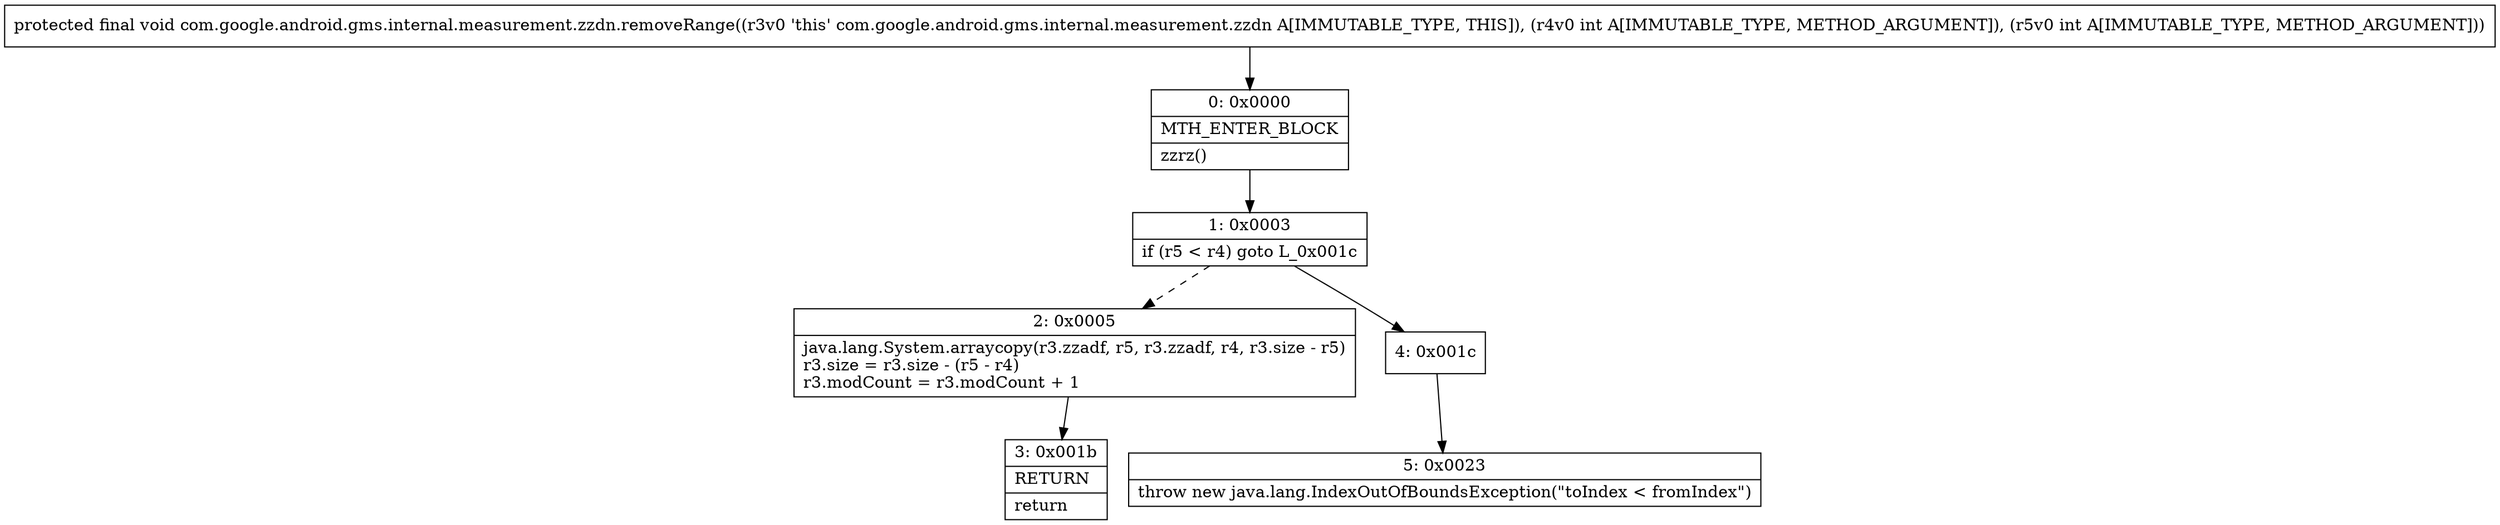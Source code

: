 digraph "CFG forcom.google.android.gms.internal.measurement.zzdn.removeRange(II)V" {
Node_0 [shape=record,label="{0\:\ 0x0000|MTH_ENTER_BLOCK\l|zzrz()\l}"];
Node_1 [shape=record,label="{1\:\ 0x0003|if (r5 \< r4) goto L_0x001c\l}"];
Node_2 [shape=record,label="{2\:\ 0x0005|java.lang.System.arraycopy(r3.zzadf, r5, r3.zzadf, r4, r3.size \- r5)\lr3.size = r3.size \- (r5 \- r4)\lr3.modCount = r3.modCount + 1\l}"];
Node_3 [shape=record,label="{3\:\ 0x001b|RETURN\l|return\l}"];
Node_4 [shape=record,label="{4\:\ 0x001c}"];
Node_5 [shape=record,label="{5\:\ 0x0023|throw new java.lang.IndexOutOfBoundsException(\"toIndex \< fromIndex\")\l}"];
MethodNode[shape=record,label="{protected final void com.google.android.gms.internal.measurement.zzdn.removeRange((r3v0 'this' com.google.android.gms.internal.measurement.zzdn A[IMMUTABLE_TYPE, THIS]), (r4v0 int A[IMMUTABLE_TYPE, METHOD_ARGUMENT]), (r5v0 int A[IMMUTABLE_TYPE, METHOD_ARGUMENT])) }"];
MethodNode -> Node_0;
Node_0 -> Node_1;
Node_1 -> Node_2[style=dashed];
Node_1 -> Node_4;
Node_2 -> Node_3;
Node_4 -> Node_5;
}

